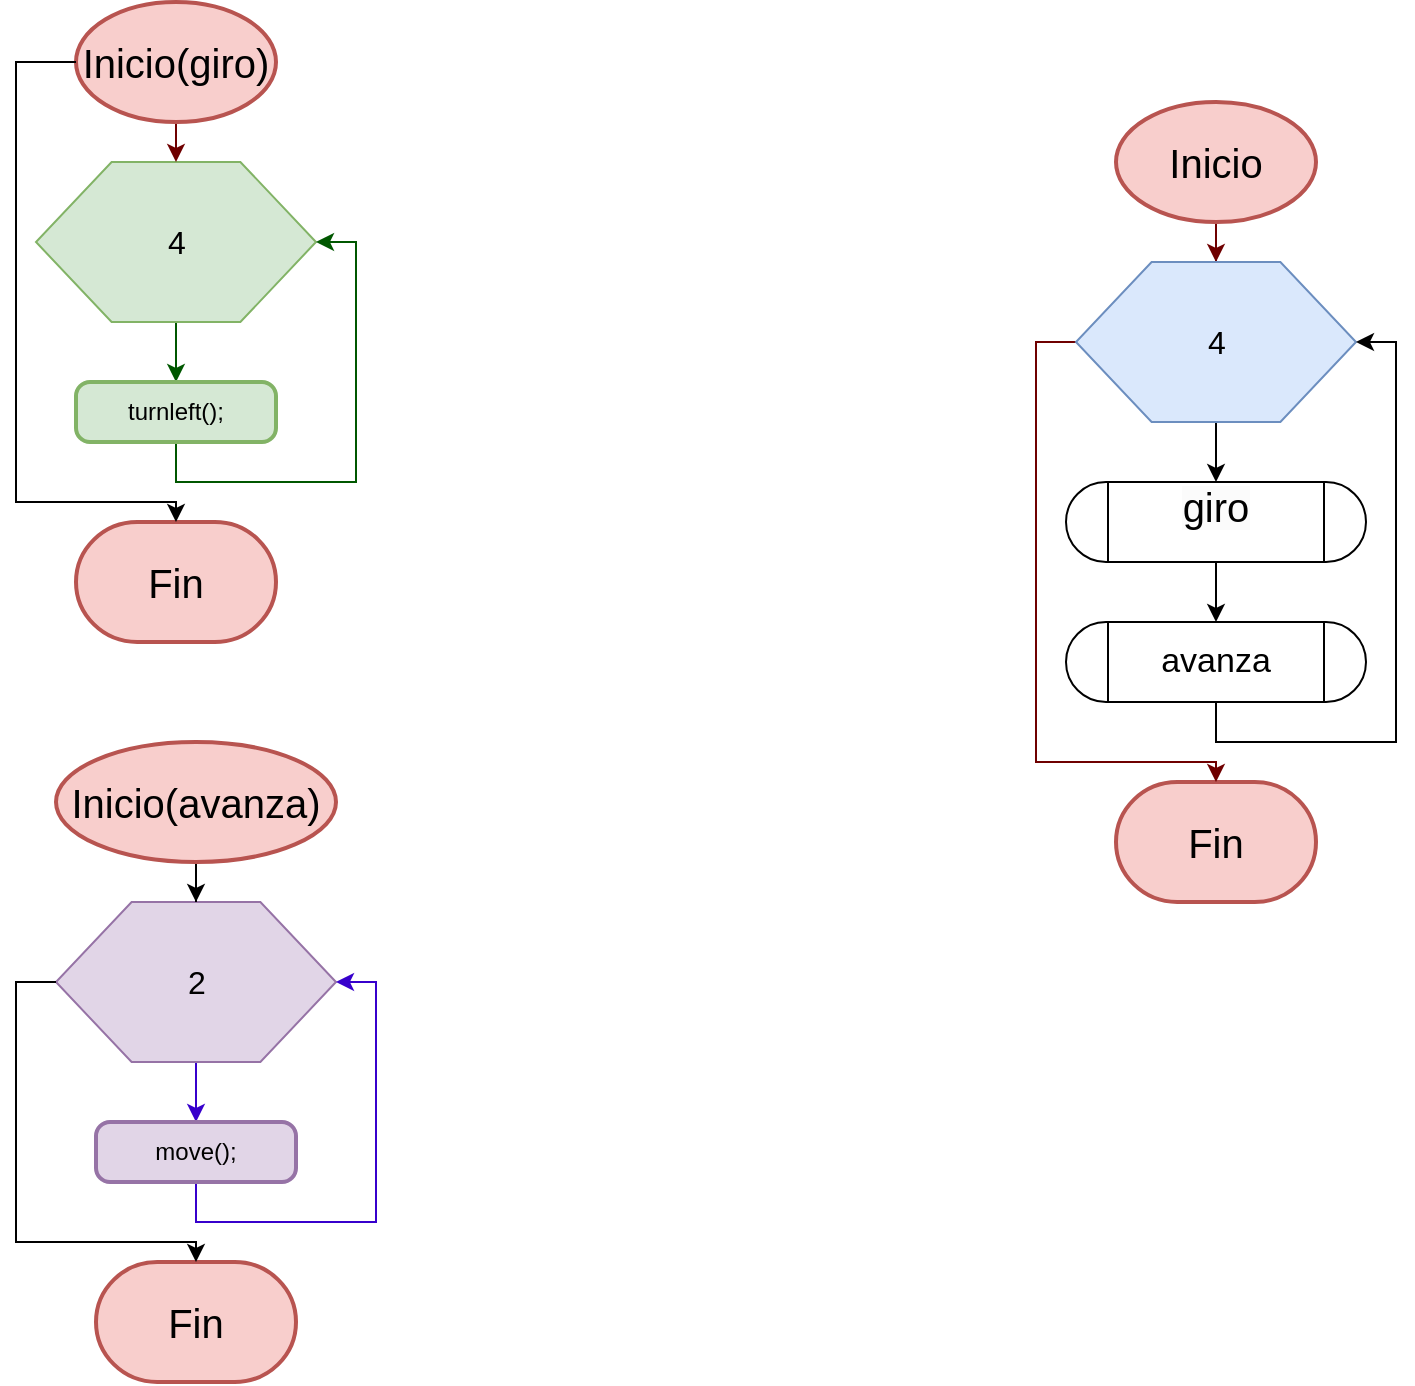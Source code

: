 <mxfile version="22.0.4" type="github">
  <diagram name="Página-1" id="RXO7B-umboMxH9HtZHQa">
    <mxGraphModel dx="1707" dy="1596" grid="1" gridSize="10" guides="1" tooltips="1" connect="1" arrows="1" fold="1" page="1" pageScale="1" pageWidth="827" pageHeight="1169" math="0" shadow="0">
      <root>
        <mxCell id="0" />
        <mxCell id="1" parent="0" />
        <mxCell id="vlHz0DG4DqXjtFPu3Vqq-1" style="edgeStyle=orthogonalEdgeStyle;rounded=0;orthogonalLoop=1;jettySize=auto;html=1;exitX=0.5;exitY=1;exitDx=0;exitDy=0;exitPerimeter=0;fillColor=#a20025;strokeColor=#6F0000;" edge="1" parent="1" source="vlHz0DG4DqXjtFPu3Vqq-2" target="vlHz0DG4DqXjtFPu3Vqq-6">
          <mxGeometry relative="1" as="geometry" />
        </mxCell>
        <mxCell id="vlHz0DG4DqXjtFPu3Vqq-2" value="&lt;font style=&quot;font-size: 20px;&quot;&gt;Inicio&lt;/font&gt;" style="strokeWidth=2;html=1;shape=mxgraph.flowchart.start_1;whiteSpace=wrap;fillColor=#f8cecc;strokeColor=#b85450;" vertex="1" parent="1">
          <mxGeometry x="360" y="-380" width="100" height="60" as="geometry" />
        </mxCell>
        <mxCell id="vlHz0DG4DqXjtFPu3Vqq-3" value="&lt;font style=&quot;font-size: 20px;&quot;&gt;Fin&lt;/font&gt;" style="strokeWidth=2;html=1;shape=mxgraph.flowchart.terminator;whiteSpace=wrap;fillColor=#f8cecc;strokeColor=#b85450;" vertex="1" parent="1">
          <mxGeometry x="360" y="-40" width="100" height="60" as="geometry" />
        </mxCell>
        <mxCell id="vlHz0DG4DqXjtFPu3Vqq-4" style="edgeStyle=orthogonalEdgeStyle;rounded=0;orthogonalLoop=1;jettySize=auto;html=1;fillColor=#a20025;strokeColor=#6F0000;" edge="1" parent="1" source="vlHz0DG4DqXjtFPu3Vqq-6" target="vlHz0DG4DqXjtFPu3Vqq-3">
          <mxGeometry relative="1" as="geometry">
            <Array as="points">
              <mxPoint x="320" y="-260" />
              <mxPoint x="320" y="-50" />
              <mxPoint x="410" y="-50" />
            </Array>
          </mxGeometry>
        </mxCell>
        <mxCell id="vlHz0DG4DqXjtFPu3Vqq-26" style="edgeStyle=orthogonalEdgeStyle;rounded=0;orthogonalLoop=1;jettySize=auto;html=1;exitX=0.5;exitY=1;exitDx=0;exitDy=0;" edge="1" parent="1" source="vlHz0DG4DqXjtFPu3Vqq-6" target="vlHz0DG4DqXjtFPu3Vqq-25">
          <mxGeometry relative="1" as="geometry" />
        </mxCell>
        <mxCell id="vlHz0DG4DqXjtFPu3Vqq-6" value="&lt;font style=&quot;font-size: 16px;&quot;&gt;4&lt;/font&gt;" style="verticalLabelPosition=middle;verticalAlign=middle;html=1;shape=hexagon;perimeter=hexagonPerimeter2;arcSize=6;size=0.27;labelPosition=center;align=center;fillColor=#dae8fc;strokeColor=#6c8ebf;" vertex="1" parent="1">
          <mxGeometry x="340" y="-300" width="140" height="80" as="geometry" />
        </mxCell>
        <mxCell id="vlHz0DG4DqXjtFPu3Vqq-7" style="edgeStyle=orthogonalEdgeStyle;rounded=0;orthogonalLoop=1;jettySize=auto;html=1;fillColor=#008a00;strokeColor=#005700;" edge="1" parent="1" source="vlHz0DG4DqXjtFPu3Vqq-9" target="vlHz0DG4DqXjtFPu3Vqq-11">
          <mxGeometry relative="1" as="geometry" />
        </mxCell>
        <mxCell id="vlHz0DG4DqXjtFPu3Vqq-9" value="4" style="verticalLabelPosition=middle;verticalAlign=middle;html=1;shape=hexagon;perimeter=hexagonPerimeter2;arcSize=6;size=0.27;labelPosition=center;align=center;fillColor=#d5e8d4;strokeColor=#82b366;fontSize=16;" vertex="1" parent="1">
          <mxGeometry x="-180" y="-350" width="140" height="80" as="geometry" />
        </mxCell>
        <mxCell id="vlHz0DG4DqXjtFPu3Vqq-10" style="edgeStyle=orthogonalEdgeStyle;rounded=0;orthogonalLoop=1;jettySize=auto;html=1;exitX=0.5;exitY=1;exitDx=0;exitDy=0;entryX=1;entryY=0.5;entryDx=0;entryDy=0;fillColor=#008a00;strokeColor=#005700;" edge="1" parent="1" source="vlHz0DG4DqXjtFPu3Vqq-11" target="vlHz0DG4DqXjtFPu3Vqq-9">
          <mxGeometry relative="1" as="geometry">
            <Array as="points">
              <mxPoint x="-110" y="-190" />
              <mxPoint x="-20" y="-190" />
              <mxPoint x="-20" y="-310" />
            </Array>
          </mxGeometry>
        </mxCell>
        <mxCell id="vlHz0DG4DqXjtFPu3Vqq-11" value="turnleft();" style="rounded=1;whiteSpace=wrap;html=1;absoluteArcSize=1;arcSize=14;strokeWidth=2;fillColor=#d5e8d4;strokeColor=#82b366;fontSize=12;" vertex="1" parent="1">
          <mxGeometry x="-160" y="-240" width="100" height="30" as="geometry" />
        </mxCell>
        <mxCell id="vlHz0DG4DqXjtFPu3Vqq-12" style="edgeStyle=orthogonalEdgeStyle;rounded=0;orthogonalLoop=1;jettySize=auto;html=1;fillColor=#6a00ff;strokeColor=#3700CC;" edge="1" parent="1" source="vlHz0DG4DqXjtFPu3Vqq-14" target="vlHz0DG4DqXjtFPu3Vqq-16">
          <mxGeometry relative="1" as="geometry">
            <Array as="points">
              <mxPoint x="-100" y="110" />
              <mxPoint x="-100" y="110" />
            </Array>
          </mxGeometry>
        </mxCell>
        <mxCell id="vlHz0DG4DqXjtFPu3Vqq-14" value="2" style="verticalLabelPosition=middle;verticalAlign=middle;html=1;shape=hexagon;perimeter=hexagonPerimeter2;arcSize=6;size=0.27;labelPosition=center;align=center;fillColor=#e1d5e7;strokeColor=#9673a6;fontSize=16;" vertex="1" parent="1">
          <mxGeometry x="-170" y="20" width="140" height="80" as="geometry" />
        </mxCell>
        <mxCell id="vlHz0DG4DqXjtFPu3Vqq-15" style="edgeStyle=orthogonalEdgeStyle;rounded=0;orthogonalLoop=1;jettySize=auto;html=1;exitX=0.5;exitY=1;exitDx=0;exitDy=0;entryX=1;entryY=0.5;entryDx=0;entryDy=0;fillColor=#6a00ff;strokeColor=#3700CC;" edge="1" parent="1" source="vlHz0DG4DqXjtFPu3Vqq-16" target="vlHz0DG4DqXjtFPu3Vqq-14">
          <mxGeometry relative="1" as="geometry">
            <Array as="points">
              <mxPoint x="-100" y="180" />
              <mxPoint x="-10" y="180" />
              <mxPoint x="-10" y="60" />
            </Array>
          </mxGeometry>
        </mxCell>
        <mxCell id="vlHz0DG4DqXjtFPu3Vqq-16" value="move();" style="rounded=1;whiteSpace=wrap;html=1;absoluteArcSize=1;arcSize=14;strokeWidth=2;fillColor=#e1d5e7;strokeColor=#9673a6;" vertex="1" parent="1">
          <mxGeometry x="-150" y="130" width="100" height="30" as="geometry" />
        </mxCell>
        <mxCell id="vlHz0DG4DqXjtFPu3Vqq-17" style="edgeStyle=orthogonalEdgeStyle;rounded=0;orthogonalLoop=1;jettySize=auto;html=1;exitX=0.5;exitY=1;exitDx=0;exitDy=0;exitPerimeter=0;fillColor=#a20025;strokeColor=#6F0000;" edge="1" parent="1" source="vlHz0DG4DqXjtFPu3Vqq-18">
          <mxGeometry relative="1" as="geometry">
            <mxPoint x="-110" y="-350" as="targetPoint" />
          </mxGeometry>
        </mxCell>
        <mxCell id="vlHz0DG4DqXjtFPu3Vqq-18" value="&lt;font style=&quot;font-size: 20px;&quot;&gt;Inicio(giro)&lt;/font&gt;" style="strokeWidth=2;html=1;shape=mxgraph.flowchart.start_1;whiteSpace=wrap;fillColor=#f8cecc;strokeColor=#b85450;" vertex="1" parent="1">
          <mxGeometry x="-160" y="-430" width="100" height="60" as="geometry" />
        </mxCell>
        <mxCell id="vlHz0DG4DqXjtFPu3Vqq-19" value="&lt;font style=&quot;font-size: 20px;&quot;&gt;Fin&lt;/font&gt;" style="strokeWidth=2;html=1;shape=mxgraph.flowchart.terminator;whiteSpace=wrap;fillColor=#f8cecc;strokeColor=#b85450;" vertex="1" parent="1">
          <mxGeometry x="-160" y="-170" width="100" height="60" as="geometry" />
        </mxCell>
        <mxCell id="vlHz0DG4DqXjtFPu3Vqq-20" style="edgeStyle=orthogonalEdgeStyle;rounded=0;orthogonalLoop=1;jettySize=auto;html=1;exitX=0;exitY=0.5;exitDx=0;exitDy=0;exitPerimeter=0;entryX=0.5;entryY=0;entryDx=0;entryDy=0;entryPerimeter=0;" edge="1" parent="1" source="vlHz0DG4DqXjtFPu3Vqq-18" target="vlHz0DG4DqXjtFPu3Vqq-19">
          <mxGeometry relative="1" as="geometry">
            <Array as="points">
              <mxPoint x="-190" y="-400" />
              <mxPoint x="-190" y="-180" />
              <mxPoint x="-110" y="-180" />
            </Array>
          </mxGeometry>
        </mxCell>
        <mxCell id="vlHz0DG4DqXjtFPu3Vqq-24" style="edgeStyle=orthogonalEdgeStyle;rounded=0;orthogonalLoop=1;jettySize=auto;html=1;exitX=0.5;exitY=1;exitDx=0;exitDy=0;exitPerimeter=0;" edge="1" parent="1" source="vlHz0DG4DqXjtFPu3Vqq-21" target="vlHz0DG4DqXjtFPu3Vqq-14">
          <mxGeometry relative="1" as="geometry" />
        </mxCell>
        <mxCell id="vlHz0DG4DqXjtFPu3Vqq-21" value="&lt;font style=&quot;font-size: 20px;&quot;&gt;Inicio(avanza)&lt;/font&gt;" style="strokeWidth=2;html=1;shape=mxgraph.flowchart.start_1;whiteSpace=wrap;fillColor=#f8cecc;strokeColor=#b85450;" vertex="1" parent="1">
          <mxGeometry x="-170" y="-60" width="140" height="60" as="geometry" />
        </mxCell>
        <mxCell id="vlHz0DG4DqXjtFPu3Vqq-22" value="&lt;font style=&quot;font-size: 20px;&quot;&gt;Fin&lt;/font&gt;" style="strokeWidth=2;html=1;shape=mxgraph.flowchart.terminator;whiteSpace=wrap;fillColor=#f8cecc;strokeColor=#b85450;" vertex="1" parent="1">
          <mxGeometry x="-150" y="200" width="100" height="60" as="geometry" />
        </mxCell>
        <mxCell id="vlHz0DG4DqXjtFPu3Vqq-23" style="edgeStyle=orthogonalEdgeStyle;rounded=0;orthogonalLoop=1;jettySize=auto;html=1;exitX=0;exitY=0.5;exitDx=0;exitDy=0;entryX=0.5;entryY=0;entryDx=0;entryDy=0;entryPerimeter=0;" edge="1" parent="1" source="vlHz0DG4DqXjtFPu3Vqq-14" target="vlHz0DG4DqXjtFPu3Vqq-22">
          <mxGeometry relative="1" as="geometry">
            <Array as="points">
              <mxPoint x="-190" y="60" />
              <mxPoint x="-190" y="190" />
              <mxPoint x="-100" y="190" />
            </Array>
          </mxGeometry>
        </mxCell>
        <mxCell id="vlHz0DG4DqXjtFPu3Vqq-28" style="edgeStyle=orthogonalEdgeStyle;rounded=0;orthogonalLoop=1;jettySize=auto;html=1;exitX=0.5;exitY=1;exitDx=0;exitDy=0;" edge="1" parent="1" source="vlHz0DG4DqXjtFPu3Vqq-25" target="vlHz0DG4DqXjtFPu3Vqq-27">
          <mxGeometry relative="1" as="geometry" />
        </mxCell>
        <mxCell id="vlHz0DG4DqXjtFPu3Vqq-25" value="&#xa;&lt;span style=&quot;color: rgb(0, 0, 0); font-family: Helvetica; font-size: 20px; font-style: normal; font-variant-ligatures: normal; font-variant-caps: normal; font-weight: 400; letter-spacing: normal; orphans: 2; text-align: center; text-indent: 0px; text-transform: none; widows: 2; word-spacing: 0px; -webkit-text-stroke-width: 0px; background-color: rgb(251, 251, 251); text-decoration-thickness: initial; text-decoration-style: initial; text-decoration-color: initial; float: none; display: inline !important;&quot;&gt;giro&lt;/span&gt;&#xa;&#xa;" style="verticalLabelPosition=middle;verticalAlign=middle;html=1;shape=process;whiteSpace=wrap;rounded=1;size=0.14;arcSize=50;labelPosition=center;align=center;" vertex="1" parent="1">
          <mxGeometry x="335" y="-190" width="150" height="40" as="geometry" />
        </mxCell>
        <mxCell id="vlHz0DG4DqXjtFPu3Vqq-29" style="edgeStyle=orthogonalEdgeStyle;rounded=0;orthogonalLoop=1;jettySize=auto;html=1;exitX=0.5;exitY=1;exitDx=0;exitDy=0;entryX=1;entryY=0.5;entryDx=0;entryDy=0;" edge="1" parent="1" source="vlHz0DG4DqXjtFPu3Vqq-27" target="vlHz0DG4DqXjtFPu3Vqq-6">
          <mxGeometry relative="1" as="geometry">
            <Array as="points">
              <mxPoint x="410" y="-60" />
              <mxPoint x="500" y="-60" />
              <mxPoint x="500" y="-260" />
            </Array>
          </mxGeometry>
        </mxCell>
        <mxCell id="vlHz0DG4DqXjtFPu3Vqq-27" value="&lt;font style=&quot;font-size: 17px;&quot;&gt;avanza&lt;/font&gt;" style="verticalLabelPosition=middle;verticalAlign=middle;html=1;shape=process;whiteSpace=wrap;rounded=1;size=0.14;arcSize=50;labelPosition=center;align=center;" vertex="1" parent="1">
          <mxGeometry x="335" y="-120" width="150" height="40" as="geometry" />
        </mxCell>
      </root>
    </mxGraphModel>
  </diagram>
</mxfile>
